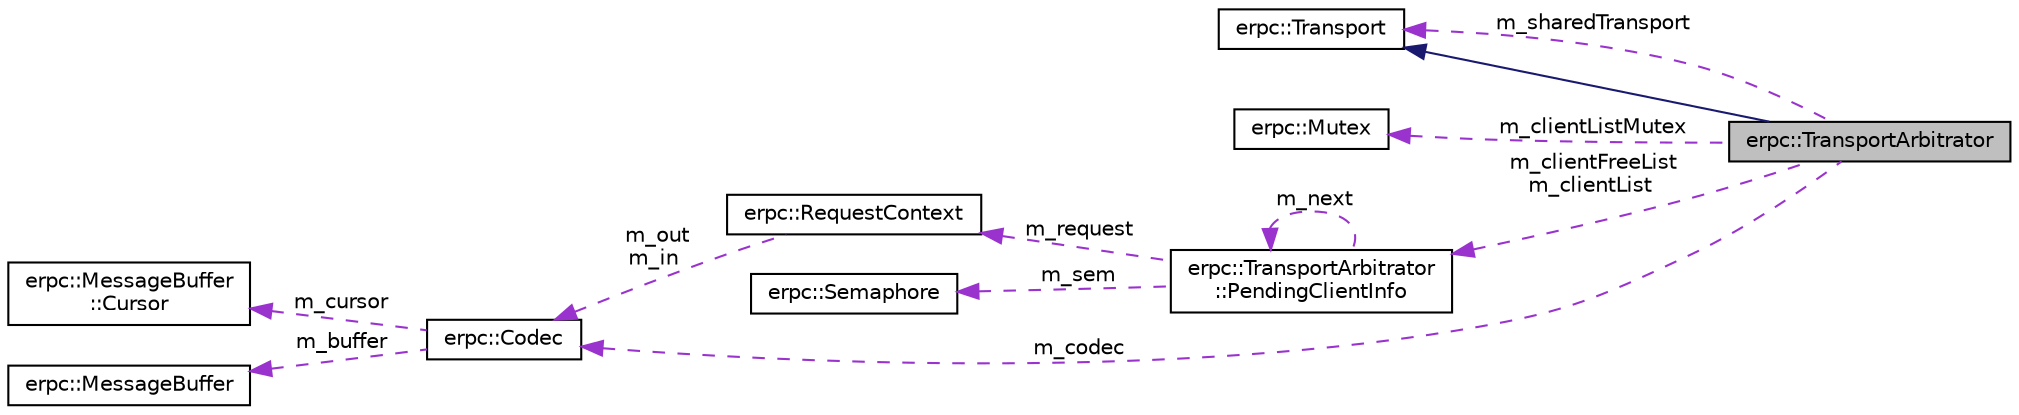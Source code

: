 digraph "erpc::TransportArbitrator"
{
  edge [fontname="Helvetica",fontsize="10",labelfontname="Helvetica",labelfontsize="10"];
  node [fontname="Helvetica",fontsize="10",shape=record];
  rankdir="LR";
  Node1 [label="erpc::TransportArbitrator",height=0.2,width=0.4,color="black", fillcolor="grey75", style="filled", fontcolor="black"];
  Node2 -> Node1 [dir="back",color="midnightblue",fontsize="10",style="solid",fontname="Helvetica"];
  Node2 [label="erpc::Transport",height=0.2,width=0.4,color="black", fillcolor="white", style="filled",URL="$classerpc_1_1_transport.html",tooltip="Abstract interface for transport layer. "];
  Node3 -> Node1 [dir="back",color="darkorchid3",fontsize="10",style="dashed",label=" m_clientListMutex" ,fontname="Helvetica"];
  Node3 [label="erpc::Mutex",height=0.2,width=0.4,color="black", fillcolor="white", style="filled",URL="$classerpc_1_1_mutex.html",tooltip="Simple mutex class. "];
  Node4 -> Node1 [dir="back",color="darkorchid3",fontsize="10",style="dashed",label=" m_codec" ,fontname="Helvetica"];
  Node4 [label="erpc::Codec",height=0.2,width=0.4,color="black", fillcolor="white", style="filled",URL="$classerpc_1_1_codec.html",tooltip="Abstract serialization encoder/decoder interface. "];
  Node5 -> Node4 [dir="back",color="darkorchid3",fontsize="10",style="dashed",label=" m_cursor" ,fontname="Helvetica"];
  Node5 [label="erpc::MessageBuffer\l::Cursor",height=0.2,width=0.4,color="black", fillcolor="white", style="filled",URL="$classerpc_1_1_message_buffer_1_1_cursor.html",tooltip="Cursor within a MessageBuffer. "];
  Node6 -> Node4 [dir="back",color="darkorchid3",fontsize="10",style="dashed",label=" m_buffer" ,fontname="Helvetica"];
  Node6 [label="erpc::MessageBuffer",height=0.2,width=0.4,color="black", fillcolor="white", style="filled",URL="$classerpc_1_1_message_buffer.html",tooltip="Represents a memory buffer containing a message. "];
  Node2 -> Node1 [dir="back",color="darkorchid3",fontsize="10",style="dashed",label=" m_sharedTransport" ,fontname="Helvetica"];
  Node7 -> Node1 [dir="back",color="darkorchid3",fontsize="10",style="dashed",label=" m_clientFreeList\nm_clientList" ,fontname="Helvetica"];
  Node7 [label="erpc::TransportArbitrator\l::PendingClientInfo",height=0.2,width=0.4,color="black", fillcolor="white", style="filled",URL="$structerpc_1_1_transport_arbitrator_1_1_pending_client_info.html",tooltip="Request info for a client trying to receive a response. "];
  Node8 -> Node7 [dir="back",color="darkorchid3",fontsize="10",style="dashed",label=" m_sem" ,fontname="Helvetica"];
  Node8 [label="erpc::Semaphore",height=0.2,width=0.4,color="black", fillcolor="white", style="filled",URL="$classerpc_1_1_semaphore.html",tooltip="Simple semaphore class. "];
  Node7 -> Node7 [dir="back",color="darkorchid3",fontsize="10",style="dashed",label=" m_next" ,fontname="Helvetica"];
  Node9 -> Node7 [dir="back",color="darkorchid3",fontsize="10",style="dashed",label=" m_request" ,fontname="Helvetica"];
  Node9 [label="erpc::RequestContext",height=0.2,width=0.4,color="black", fillcolor="white", style="filled",URL="$classerpc_1_1_request_context.html",tooltip="Encapsulates all information about a request. "];
  Node4 -> Node9 [dir="back",color="darkorchid3",fontsize="10",style="dashed",label=" m_out\nm_in" ,fontname="Helvetica"];
}
